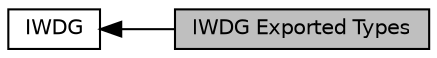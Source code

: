 digraph "IWDG Exported Types"
{
  edge [fontname="Helvetica",fontsize="10",labelfontname="Helvetica",labelfontsize="10"];
  node [fontname="Helvetica",fontsize="10",shape=record];
  rankdir=LR;
  Node0 [label="IWDG Exported Types",height=0.2,width=0.4,color="black", fillcolor="grey75", style="filled", fontcolor="black"];
  Node1 [label="IWDG",height=0.2,width=0.4,color="black", fillcolor="white", style="filled",URL="$group___i_w_d_g.html"];
  Node1->Node0 [shape=plaintext, dir="back", style="solid"];
}
